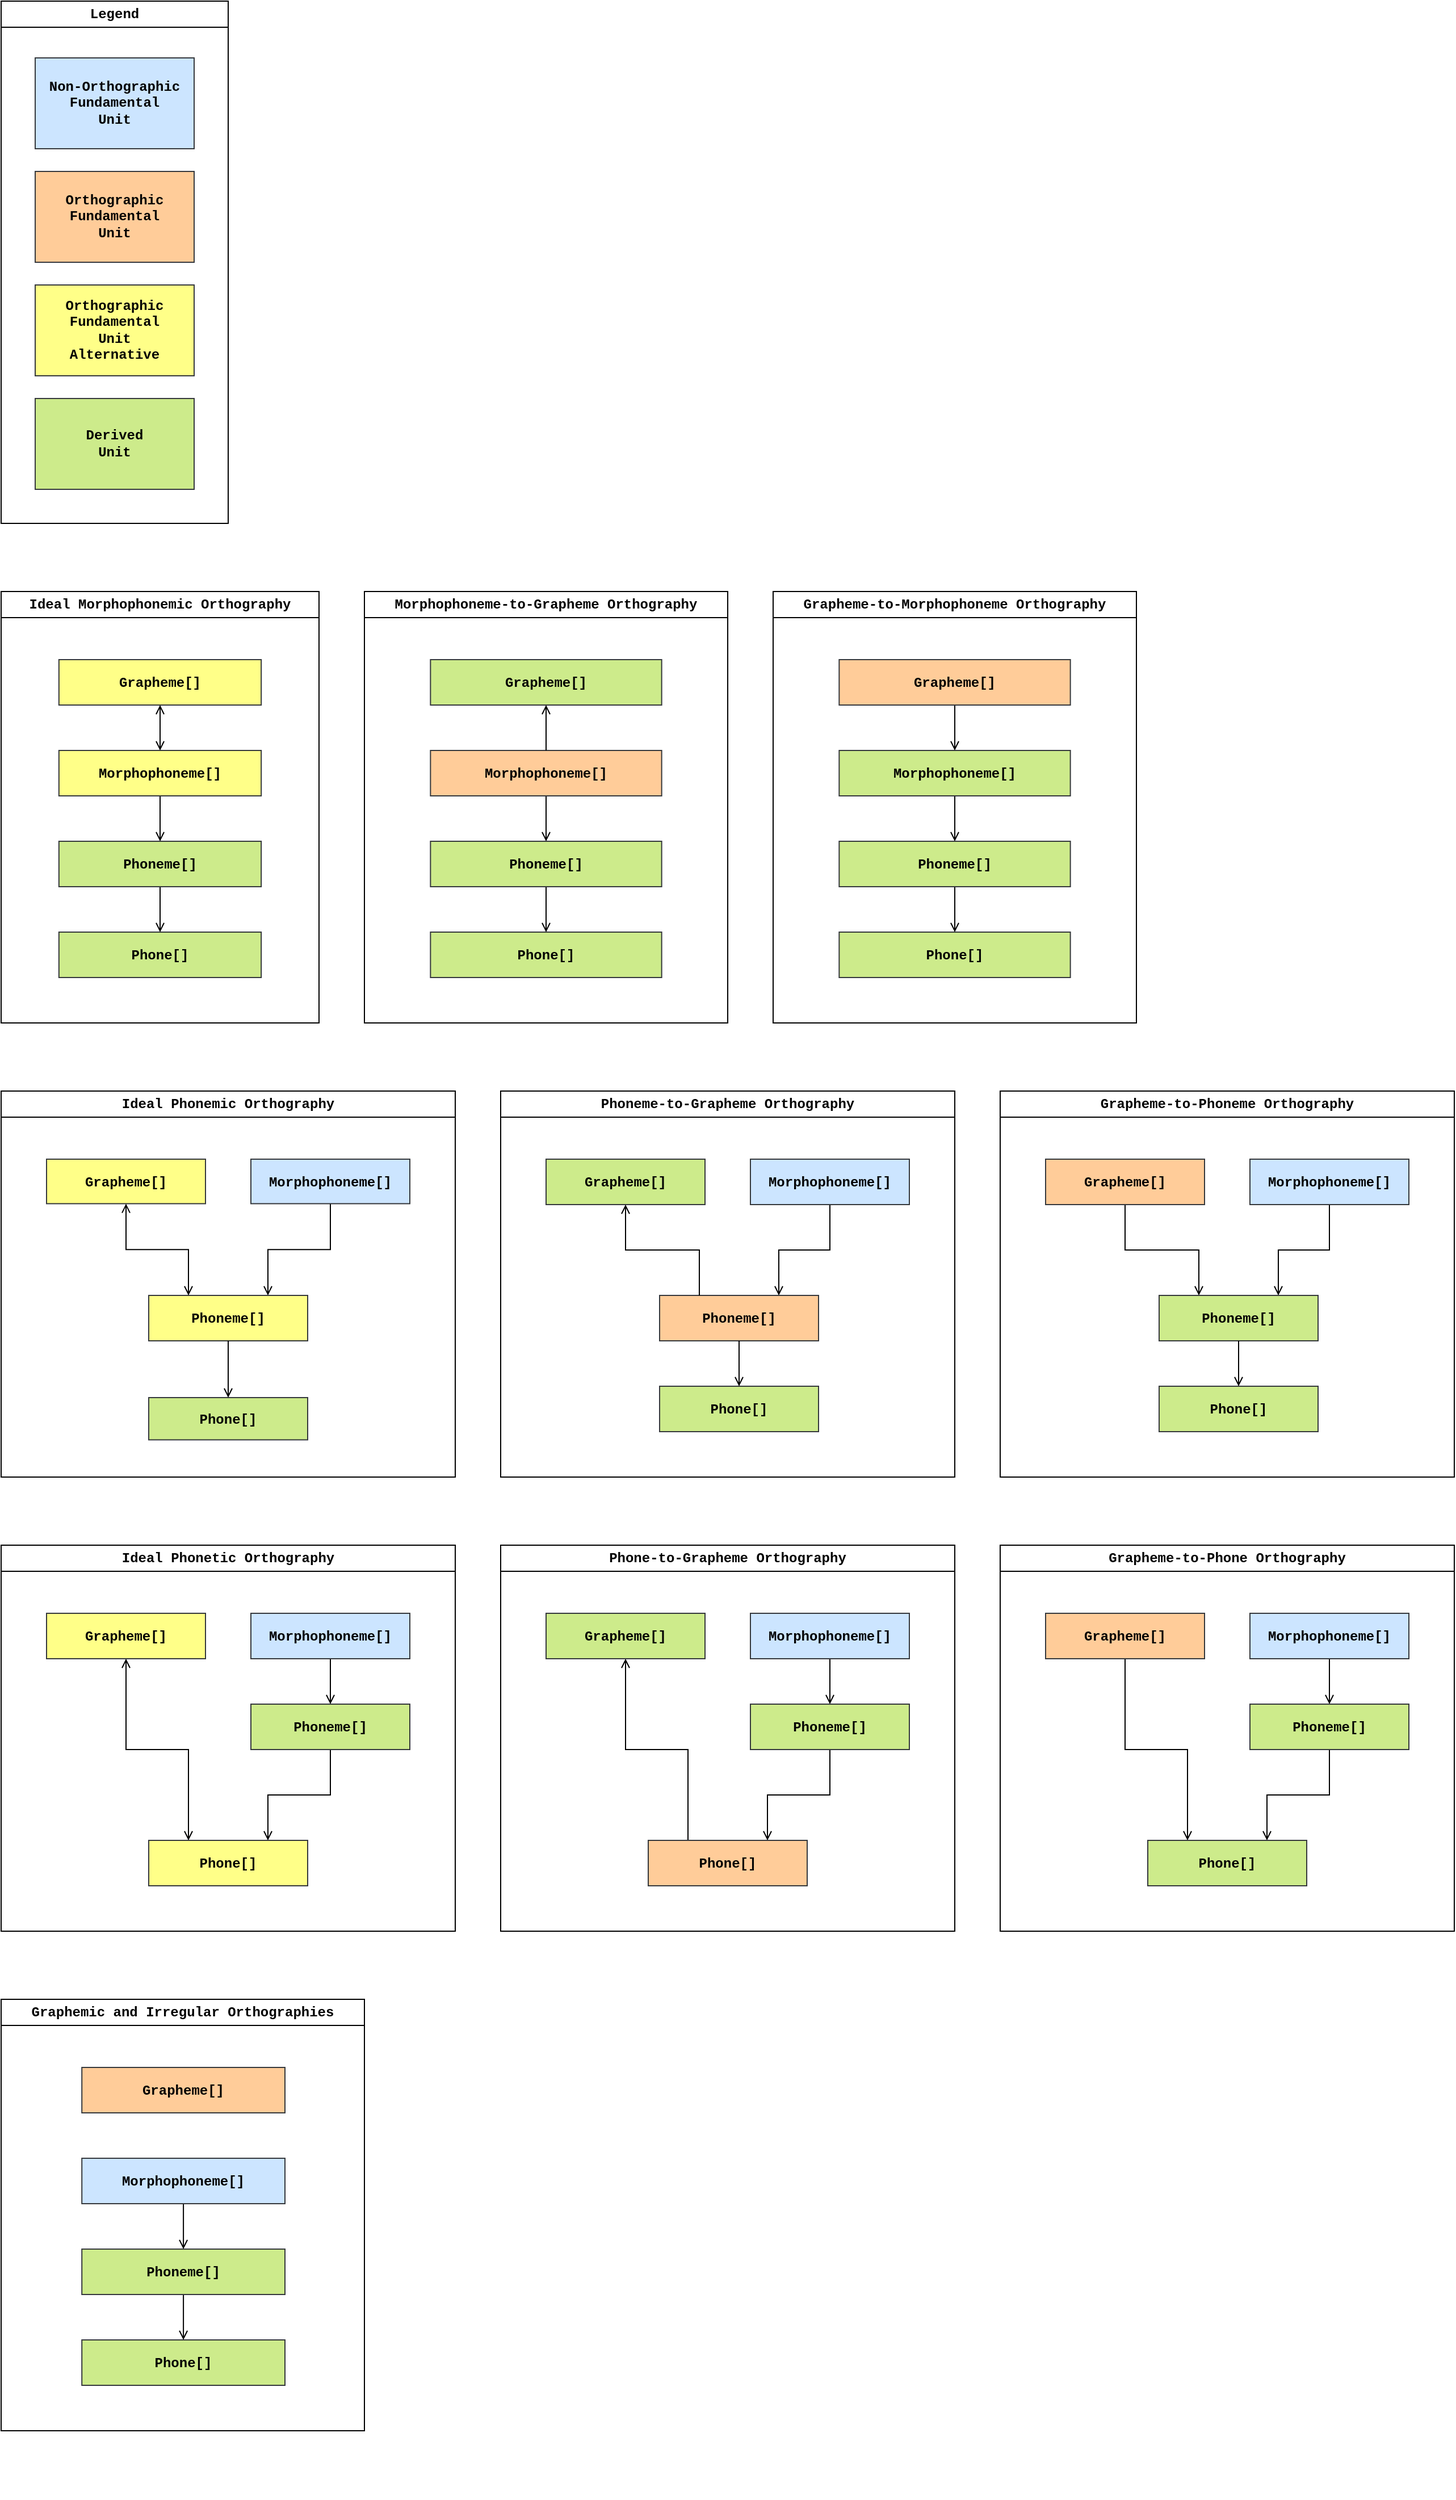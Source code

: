 <mxfile version="20.8.16" type="device"><diagram name="Page-1" id="vfEwWp747FT_EXZy0UB6"><mxGraphModel dx="1350" dy="1873" grid="1" gridSize="10" guides="1" tooltips="1" connect="1" arrows="1" fold="1" page="1" pageScale="1" pageWidth="850" pageHeight="1100" math="0" shadow="0"><root><mxCell id="0"/><mxCell id="1" parent="0"/><mxCell id="zRDTuEOdwlc66ZdKGQNU-25" value="Ideal Phonetic Orthography" style="swimlane;whiteSpace=wrap;html=1;fontFamily=Courier New;" parent="1" vertex="1"><mxGeometry x="40" y="320" width="400" height="340" as="geometry"/></mxCell><mxCell id="zRDTuEOdwlc66ZdKGQNU-31" style="edgeStyle=orthogonalEdgeStyle;rounded=0;orthogonalLoop=1;jettySize=auto;html=1;exitX=0.5;exitY=1;exitDx=0;exitDy=0;entryX=0.5;entryY=0;entryDx=0;entryDy=0;fontFamily=Courier New;startArrow=none;startFill=0;endArrow=open;endFill=0;" parent="zRDTuEOdwlc66ZdKGQNU-25" source="zRDTuEOdwlc66ZdKGQNU-27" target="zRDTuEOdwlc66ZdKGQNU-29" edge="1"><mxGeometry relative="1" as="geometry"/></mxCell><mxCell id="zRDTuEOdwlc66ZdKGQNU-27" value="&lt;b&gt;&lt;font face=&quot;Courier New&quot;&gt;Morphophoneme[]&lt;/font&gt;&lt;/b&gt;" style="rounded=0;whiteSpace=wrap;html=1;fillColor=#cce5ff;strokeColor=#36393d;" parent="zRDTuEOdwlc66ZdKGQNU-25" vertex="1"><mxGeometry x="220" y="60" width="140" height="40" as="geometry"/></mxCell><mxCell id="zRDTuEOdwlc66ZdKGQNU-28" value="&lt;b&gt;&lt;font face=&quot;Courier New&quot;&gt;Phone[]&lt;/font&gt;&lt;/b&gt;" style="rounded=0;whiteSpace=wrap;html=1;strokeWidth=1;fillColor=#ffff88;strokeColor=#36393d;" parent="zRDTuEOdwlc66ZdKGQNU-25" vertex="1"><mxGeometry x="130" y="260" width="140" height="40" as="geometry"/></mxCell><mxCell id="zRDTuEOdwlc66ZdKGQNU-32" style="edgeStyle=orthogonalEdgeStyle;rounded=0;orthogonalLoop=1;jettySize=auto;html=1;exitX=0.5;exitY=1;exitDx=0;exitDy=0;entryX=0.75;entryY=0;entryDx=0;entryDy=0;fontFamily=Courier New;startArrow=none;startFill=0;endArrow=open;endFill=0;" parent="zRDTuEOdwlc66ZdKGQNU-25" source="zRDTuEOdwlc66ZdKGQNU-29" target="zRDTuEOdwlc66ZdKGQNU-28" edge="1"><mxGeometry relative="1" as="geometry"/></mxCell><mxCell id="zRDTuEOdwlc66ZdKGQNU-29" value="&lt;b&gt;&lt;font face=&quot;Courier New&quot;&gt;Phoneme[]&lt;/font&gt;&lt;/b&gt;" style="rounded=0;whiteSpace=wrap;html=1;fillColor=#cdeb8b;strokeColor=#36393d;" parent="zRDTuEOdwlc66ZdKGQNU-25" vertex="1"><mxGeometry x="220" y="140" width="140" height="40" as="geometry"/></mxCell><mxCell id="zRDTuEOdwlc66ZdKGQNU-24" value="&lt;b&gt;&lt;font face=&quot;Courier New&quot;&gt;Grapheme[]&lt;/font&gt;&lt;/b&gt;" style="rounded=0;whiteSpace=wrap;html=1;strokeWidth=1;fillColor=#ffff88;strokeColor=#36393d;" parent="zRDTuEOdwlc66ZdKGQNU-25" vertex="1"><mxGeometry x="40" y="60" width="140" height="40" as="geometry"/></mxCell><mxCell id="zRDTuEOdwlc66ZdKGQNU-33" style="edgeStyle=orthogonalEdgeStyle;rounded=0;orthogonalLoop=1;jettySize=auto;html=1;exitX=0.25;exitY=0;exitDx=0;exitDy=0;entryX=0.5;entryY=1;entryDx=0;entryDy=0;fontFamily=Courier New;startArrow=open;startFill=0;endArrow=open;endFill=0;" parent="zRDTuEOdwlc66ZdKGQNU-25" source="zRDTuEOdwlc66ZdKGQNU-28" target="zRDTuEOdwlc66ZdKGQNU-24" edge="1"><mxGeometry relative="1" as="geometry"/></mxCell><mxCell id="zRDTuEOdwlc66ZdKGQNU-34" value="" style="group" parent="1" vertex="1" connectable="0"><mxGeometry x="40" y="-80" width="400" height="340" as="geometry"/></mxCell><mxCell id="zRDTuEOdwlc66ZdKGQNU-17" value="Ideal Phonemic Orthography" style="swimlane;whiteSpace=wrap;html=1;fontFamily=Courier New;" parent="zRDTuEOdwlc66ZdKGQNU-34" vertex="1"><mxGeometry width="400" height="340" as="geometry"/></mxCell><mxCell id="zRDTuEOdwlc66ZdKGQNU-22" style="edgeStyle=orthogonalEdgeStyle;rounded=0;orthogonalLoop=1;jettySize=auto;html=1;exitX=0.5;exitY=1;exitDx=0;exitDy=0;entryX=0.75;entryY=0;entryDx=0;entryDy=0;fontFamily=Courier New;startArrow=none;startFill=0;endArrow=open;endFill=0;" parent="zRDTuEOdwlc66ZdKGQNU-17" source="zRDTuEOdwlc66ZdKGQNU-15" target="zRDTuEOdwlc66ZdKGQNU-12" edge="1"><mxGeometry relative="1" as="geometry"/></mxCell><mxCell id="zRDTuEOdwlc66ZdKGQNU-15" value="&lt;b&gt;&lt;font face=&quot;Courier New&quot;&gt;Morphophoneme[]&lt;/font&gt;&lt;/b&gt;" style="rounded=0;whiteSpace=wrap;html=1;fillColor=#cce5ff;strokeColor=#36393d;" parent="zRDTuEOdwlc66ZdKGQNU-17" vertex="1"><mxGeometry x="220" y="60" width="140" height="39.2" as="geometry"/></mxCell><mxCell id="zRDTuEOdwlc66ZdKGQNU-10" value="&lt;b&gt;&lt;font face=&quot;Courier New&quot;&gt;Phone[]&lt;/font&gt;&lt;/b&gt;" style="rounded=0;whiteSpace=wrap;html=1;fillColor=#cdeb8b;strokeColor=#36393d;" parent="zRDTuEOdwlc66ZdKGQNU-17" vertex="1"><mxGeometry x="130" y="270" width="140" height="37.2" as="geometry"/></mxCell><mxCell id="zRDTuEOdwlc66ZdKGQNU-12" value="&lt;b&gt;&lt;font face=&quot;Courier New&quot;&gt;Phoneme[]&lt;/font&gt;&lt;/b&gt;" style="rounded=0;whiteSpace=wrap;html=1;strokeWidth=1;fillColor=#ffff88;strokeColor=#36393d;" parent="zRDTuEOdwlc66ZdKGQNU-17" vertex="1"><mxGeometry x="130" y="180" width="140" height="40" as="geometry"/></mxCell><mxCell id="zRDTuEOdwlc66ZdKGQNU-11" style="edgeStyle=orthogonalEdgeStyle;rounded=0;orthogonalLoop=1;jettySize=auto;html=1;exitX=0.5;exitY=1;exitDx=0;exitDy=0;entryX=0.5;entryY=0;entryDx=0;entryDy=0;endArrow=open;endFill=0;" parent="zRDTuEOdwlc66ZdKGQNU-17" source="zRDTuEOdwlc66ZdKGQNU-12" target="zRDTuEOdwlc66ZdKGQNU-10" edge="1"><mxGeometry relative="1" as="geometry"/></mxCell><mxCell id="zRDTuEOdwlc66ZdKGQNU-16" value="&lt;b&gt;&lt;font face=&quot;Courier New&quot;&gt;Grapheme[]&lt;/font&gt;&lt;/b&gt;" style="rounded=0;whiteSpace=wrap;html=1;strokeWidth=1;fillColor=#ffff88;strokeColor=#36393d;" parent="zRDTuEOdwlc66ZdKGQNU-17" vertex="1"><mxGeometry x="40" y="60" width="140" height="39.2" as="geometry"/></mxCell><mxCell id="zRDTuEOdwlc66ZdKGQNU-20" style="edgeStyle=orthogonalEdgeStyle;rounded=0;orthogonalLoop=1;jettySize=auto;html=1;exitX=0.5;exitY=1;exitDx=0;exitDy=0;entryX=0.25;entryY=0;entryDx=0;entryDy=0;fontFamily=Courier New;startArrow=open;startFill=0;endArrow=open;endFill=0;" parent="zRDTuEOdwlc66ZdKGQNU-17" source="zRDTuEOdwlc66ZdKGQNU-16" target="zRDTuEOdwlc66ZdKGQNU-12" edge="1"><mxGeometry relative="1" as="geometry"/></mxCell><mxCell id="zRDTuEOdwlc66ZdKGQNU-35" value="" style="group" parent="1" vertex="1" connectable="0"><mxGeometry x="40" y="-520" width="280" height="380" as="geometry"/></mxCell><mxCell id="zRDTuEOdwlc66ZdKGQNU-1" value="&lt;b&gt;&lt;font face=&quot;Courier New&quot;&gt;Phone[]&lt;/font&gt;&lt;/b&gt;" style="rounded=0;whiteSpace=wrap;html=1;fillColor=#cdeb8b;strokeColor=#36393d;" parent="zRDTuEOdwlc66ZdKGQNU-35" vertex="1"><mxGeometry x="50.909" y="300" width="178.182" height="40" as="geometry"/></mxCell><mxCell id="zRDTuEOdwlc66ZdKGQNU-6" style="edgeStyle=orthogonalEdgeStyle;rounded=0;orthogonalLoop=1;jettySize=auto;html=1;exitX=0.5;exitY=1;exitDx=0;exitDy=0;entryX=0.5;entryY=0;entryDx=0;entryDy=0;endArrow=open;endFill=0;" parent="zRDTuEOdwlc66ZdKGQNU-35" source="zRDTuEOdwlc66ZdKGQNU-2" target="zRDTuEOdwlc66ZdKGQNU-1" edge="1"><mxGeometry relative="1" as="geometry"/></mxCell><mxCell id="zRDTuEOdwlc66ZdKGQNU-2" value="&lt;b&gt;&lt;font face=&quot;Courier New&quot;&gt;Phoneme[]&lt;/font&gt;&lt;/b&gt;" style="rounded=0;whiteSpace=wrap;html=1;fillColor=#cdeb8b;strokeColor=#36393d;" parent="zRDTuEOdwlc66ZdKGQNU-35" vertex="1"><mxGeometry x="50.909" y="220" width="178.182" height="40" as="geometry"/></mxCell><mxCell id="zRDTuEOdwlc66ZdKGQNU-5" style="edgeStyle=orthogonalEdgeStyle;rounded=0;orthogonalLoop=1;jettySize=auto;html=1;exitX=0.5;exitY=1;exitDx=0;exitDy=0;entryX=0.5;entryY=0;entryDx=0;entryDy=0;endArrow=open;endFill=0;" parent="zRDTuEOdwlc66ZdKGQNU-35" source="zRDTuEOdwlc66ZdKGQNU-3" target="zRDTuEOdwlc66ZdKGQNU-2" edge="1"><mxGeometry relative="1" as="geometry"/></mxCell><mxCell id="zRDTuEOdwlc66ZdKGQNU-3" value="&lt;b&gt;&lt;font face=&quot;Courier New&quot;&gt;Morphophoneme[]&lt;/font&gt;&lt;/b&gt;" style="rounded=0;whiteSpace=wrap;html=1;strokeWidth=1;fillColor=#ffff88;strokeColor=#36393d;" parent="zRDTuEOdwlc66ZdKGQNU-35" vertex="1"><mxGeometry x="50.909" y="140" width="178.182" height="40" as="geometry"/></mxCell><mxCell id="zRDTuEOdwlc66ZdKGQNU-7" value="&lt;font style=&quot;&quot; face=&quot;Courier New&quot;&gt;&lt;b&gt;Grapheme[]&lt;/b&gt;&lt;/font&gt;" style="rounded=0;whiteSpace=wrap;html=1;strokeWidth=1;fillColor=#ffff88;strokeColor=#36393d;" parent="zRDTuEOdwlc66ZdKGQNU-35" vertex="1"><mxGeometry x="50.909" y="60" width="178.182" height="40" as="geometry"/></mxCell><mxCell id="zRDTuEOdwlc66ZdKGQNU-8" style="edgeStyle=orthogonalEdgeStyle;rounded=0;orthogonalLoop=1;jettySize=auto;html=1;exitX=0.5;exitY=0;exitDx=0;exitDy=0;entryX=0.5;entryY=1;entryDx=0;entryDy=0;endArrow=open;endFill=0;startArrow=open;startFill=0;" parent="zRDTuEOdwlc66ZdKGQNU-35" source="zRDTuEOdwlc66ZdKGQNU-3" target="zRDTuEOdwlc66ZdKGQNU-7" edge="1"><mxGeometry relative="1" as="geometry"/></mxCell><mxCell id="zRDTuEOdwlc66ZdKGQNU-9" value="Ideal Morphophonemic Orthography" style="swimlane;whiteSpace=wrap;html=1;fontFamily=Courier New;" parent="zRDTuEOdwlc66ZdKGQNU-35" vertex="1"><mxGeometry width="280" height="380" as="geometry"/></mxCell><mxCell id="zRDTuEOdwlc66ZdKGQNU-36" value="" style="group" parent="1" vertex="1" connectable="0"><mxGeometry x="360" y="-520" width="320" height="380" as="geometry"/></mxCell><mxCell id="zRDTuEOdwlc66ZdKGQNU-37" value="&lt;b&gt;&lt;font face=&quot;Courier New&quot;&gt;Phone[]&lt;/font&gt;&lt;/b&gt;" style="rounded=0;whiteSpace=wrap;html=1;fillColor=#cdeb8b;strokeColor=#36393d;" parent="zRDTuEOdwlc66ZdKGQNU-36" vertex="1"><mxGeometry x="58.182" y="300" width="203.636" height="40" as="geometry"/></mxCell><mxCell id="zRDTuEOdwlc66ZdKGQNU-38" style="edgeStyle=orthogonalEdgeStyle;rounded=0;orthogonalLoop=1;jettySize=auto;html=1;exitX=0.5;exitY=1;exitDx=0;exitDy=0;entryX=0.5;entryY=0;entryDx=0;entryDy=0;endArrow=open;endFill=0;" parent="zRDTuEOdwlc66ZdKGQNU-36" source="zRDTuEOdwlc66ZdKGQNU-39" target="zRDTuEOdwlc66ZdKGQNU-37" edge="1"><mxGeometry relative="1" as="geometry"/></mxCell><mxCell id="zRDTuEOdwlc66ZdKGQNU-39" value="&lt;b&gt;&lt;font face=&quot;Courier New&quot;&gt;Phoneme[]&lt;/font&gt;&lt;/b&gt;" style="rounded=0;whiteSpace=wrap;html=1;fillColor=#cdeb8b;strokeColor=#36393d;" parent="zRDTuEOdwlc66ZdKGQNU-36" vertex="1"><mxGeometry x="58.182" y="220" width="203.636" height="40" as="geometry"/></mxCell><mxCell id="zRDTuEOdwlc66ZdKGQNU-40" style="edgeStyle=orthogonalEdgeStyle;rounded=0;orthogonalLoop=1;jettySize=auto;html=1;exitX=0.5;exitY=1;exitDx=0;exitDy=0;entryX=0.5;entryY=0;entryDx=0;entryDy=0;endArrow=open;endFill=0;" parent="zRDTuEOdwlc66ZdKGQNU-36" source="zRDTuEOdwlc66ZdKGQNU-41" target="zRDTuEOdwlc66ZdKGQNU-39" edge="1"><mxGeometry relative="1" as="geometry"/></mxCell><mxCell id="zRDTuEOdwlc66ZdKGQNU-41" value="&lt;b&gt;&lt;font face=&quot;Courier New&quot;&gt;Morphophoneme[]&lt;/font&gt;&lt;/b&gt;" style="rounded=0;whiteSpace=wrap;html=1;strokeWidth=1;glass=0;fillColor=#ffcc99;strokeColor=#36393d;" parent="zRDTuEOdwlc66ZdKGQNU-36" vertex="1"><mxGeometry x="58.182" y="140" width="203.636" height="40" as="geometry"/></mxCell><mxCell id="zRDTuEOdwlc66ZdKGQNU-42" value="&lt;b&gt;&lt;font face=&quot;Courier New&quot;&gt;Grapheme[]&lt;/font&gt;&lt;/b&gt;" style="rounded=0;whiteSpace=wrap;html=1;fillColor=#cdeb8b;strokeColor=#36393d;" parent="zRDTuEOdwlc66ZdKGQNU-36" vertex="1"><mxGeometry x="58.182" y="60" width="203.636" height="40" as="geometry"/></mxCell><mxCell id="zRDTuEOdwlc66ZdKGQNU-43" style="edgeStyle=orthogonalEdgeStyle;rounded=0;orthogonalLoop=1;jettySize=auto;html=1;exitX=0.5;exitY=0;exitDx=0;exitDy=0;entryX=0.5;entryY=1;entryDx=0;entryDy=0;endArrow=open;endFill=0;startArrow=none;startFill=0;" parent="zRDTuEOdwlc66ZdKGQNU-36" source="zRDTuEOdwlc66ZdKGQNU-41" target="zRDTuEOdwlc66ZdKGQNU-42" edge="1"><mxGeometry relative="1" as="geometry"/></mxCell><mxCell id="zRDTuEOdwlc66ZdKGQNU-44" value="Morphophoneme-to-Grapheme Orthography" style="swimlane;whiteSpace=wrap;html=1;fontFamily=Courier New;" parent="zRDTuEOdwlc66ZdKGQNU-36" vertex="1"><mxGeometry width="320" height="380" as="geometry"/></mxCell><mxCell id="zRDTuEOdwlc66ZdKGQNU-45" value="" style="group" parent="1" vertex="1" connectable="0"><mxGeometry x="720" y="-520" width="320" height="380" as="geometry"/></mxCell><mxCell id="zRDTuEOdwlc66ZdKGQNU-46" value="&lt;b&gt;&lt;font face=&quot;Courier New&quot;&gt;Phone[]&lt;/font&gt;&lt;/b&gt;" style="rounded=0;whiteSpace=wrap;html=1;fillColor=#cdeb8b;strokeColor=#36393d;" parent="zRDTuEOdwlc66ZdKGQNU-45" vertex="1"><mxGeometry x="58.182" y="300" width="203.636" height="40" as="geometry"/></mxCell><mxCell id="zRDTuEOdwlc66ZdKGQNU-47" style="edgeStyle=orthogonalEdgeStyle;rounded=0;orthogonalLoop=1;jettySize=auto;html=1;exitX=0.5;exitY=1;exitDx=0;exitDy=0;entryX=0.5;entryY=0;entryDx=0;entryDy=0;endArrow=open;endFill=0;" parent="zRDTuEOdwlc66ZdKGQNU-45" source="zRDTuEOdwlc66ZdKGQNU-48" target="zRDTuEOdwlc66ZdKGQNU-46" edge="1"><mxGeometry relative="1" as="geometry"/></mxCell><mxCell id="zRDTuEOdwlc66ZdKGQNU-48" value="&lt;b&gt;&lt;font face=&quot;Courier New&quot;&gt;Phoneme[]&lt;/font&gt;&lt;/b&gt;" style="rounded=0;whiteSpace=wrap;html=1;fillColor=#cdeb8b;strokeColor=#36393d;" parent="zRDTuEOdwlc66ZdKGQNU-45" vertex="1"><mxGeometry x="58.182" y="220" width="203.636" height="40" as="geometry"/></mxCell><mxCell id="zRDTuEOdwlc66ZdKGQNU-49" style="edgeStyle=orthogonalEdgeStyle;rounded=0;orthogonalLoop=1;jettySize=auto;html=1;exitX=0.5;exitY=1;exitDx=0;exitDy=0;entryX=0.5;entryY=0;entryDx=0;entryDy=0;endArrow=open;endFill=0;" parent="zRDTuEOdwlc66ZdKGQNU-45" source="zRDTuEOdwlc66ZdKGQNU-50" target="zRDTuEOdwlc66ZdKGQNU-48" edge="1"><mxGeometry relative="1" as="geometry"/></mxCell><mxCell id="zRDTuEOdwlc66ZdKGQNU-50" value="&lt;b&gt;&lt;font face=&quot;Courier New&quot;&gt;Morphophoneme[]&lt;/font&gt;&lt;/b&gt;" style="rounded=0;whiteSpace=wrap;html=1;fillColor=#cdeb8b;strokeColor=#36393d;" parent="zRDTuEOdwlc66ZdKGQNU-45" vertex="1"><mxGeometry x="58.182" y="140" width="203.636" height="40" as="geometry"/></mxCell><mxCell id="zRDTuEOdwlc66ZdKGQNU-54" style="edgeStyle=orthogonalEdgeStyle;rounded=0;orthogonalLoop=1;jettySize=auto;html=1;exitX=0.5;exitY=1;exitDx=0;exitDy=0;entryX=0.5;entryY=0;entryDx=0;entryDy=0;fontFamily=Courier New;startArrow=none;startFill=0;endArrow=open;endFill=0;" parent="zRDTuEOdwlc66ZdKGQNU-45" source="zRDTuEOdwlc66ZdKGQNU-51" target="zRDTuEOdwlc66ZdKGQNU-50" edge="1"><mxGeometry relative="1" as="geometry"/></mxCell><mxCell id="zRDTuEOdwlc66ZdKGQNU-51" value="&lt;b&gt;&lt;font face=&quot;Courier New&quot;&gt;Grapheme[]&lt;/font&gt;&lt;/b&gt;" style="rounded=0;whiteSpace=wrap;html=1;strokeWidth=1;fillColor=#ffcc99;strokeColor=#36393d;" parent="zRDTuEOdwlc66ZdKGQNU-45" vertex="1"><mxGeometry x="58.182" y="60" width="203.636" height="40" as="geometry"/></mxCell><mxCell id="zRDTuEOdwlc66ZdKGQNU-53" value="Grapheme-to-Morphophoneme Orthography" style="swimlane;whiteSpace=wrap;html=1;fontFamily=Courier New;startSize=23;" parent="zRDTuEOdwlc66ZdKGQNU-45" vertex="1"><mxGeometry width="320" height="380" as="geometry"/></mxCell><mxCell id="zRDTuEOdwlc66ZdKGQNU-55" value="" style="group" parent="1" vertex="1" connectable="0"><mxGeometry x="480" y="-80" width="400" height="340" as="geometry"/></mxCell><mxCell id="zRDTuEOdwlc66ZdKGQNU-56" value="&lt;b&gt;&lt;font face=&quot;Courier New&quot;&gt;Grapheme[]&lt;/font&gt;&lt;/b&gt;" style="rounded=0;whiteSpace=wrap;html=1;fillColor=#cdeb8b;strokeColor=#36393d;" parent="zRDTuEOdwlc66ZdKGQNU-55" vertex="1"><mxGeometry x="40" y="60" width="140" height="40" as="geometry"/></mxCell><mxCell id="zRDTuEOdwlc66ZdKGQNU-57" value="Phoneme-to-Grapheme Orthography" style="swimlane;whiteSpace=wrap;html=1;fontFamily=Courier New;" parent="zRDTuEOdwlc66ZdKGQNU-55" vertex="1"><mxGeometry width="400" height="340" as="geometry"/></mxCell><mxCell id="zRDTuEOdwlc66ZdKGQNU-58" style="edgeStyle=orthogonalEdgeStyle;rounded=0;orthogonalLoop=1;jettySize=auto;html=1;exitX=0.5;exitY=1;exitDx=0;exitDy=0;entryX=0.75;entryY=0;entryDx=0;entryDy=0;fontFamily=Courier New;startArrow=none;startFill=0;endArrow=open;endFill=0;" parent="zRDTuEOdwlc66ZdKGQNU-57" source="zRDTuEOdwlc66ZdKGQNU-59" target="zRDTuEOdwlc66ZdKGQNU-61" edge="1"><mxGeometry relative="1" as="geometry"/></mxCell><mxCell id="zRDTuEOdwlc66ZdKGQNU-59" value="&lt;b&gt;&lt;font face=&quot;Courier New&quot;&gt;Morphophoneme[]&lt;/font&gt;&lt;/b&gt;" style="rounded=0;whiteSpace=wrap;html=1;fillColor=#cce5ff;strokeColor=#36393d;" parent="zRDTuEOdwlc66ZdKGQNU-57" vertex="1"><mxGeometry x="220" y="60" width="140" height="40" as="geometry"/></mxCell><mxCell id="zRDTuEOdwlc66ZdKGQNU-60" value="&lt;b&gt;&lt;font face=&quot;Courier New&quot;&gt;Phone[]&lt;/font&gt;&lt;/b&gt;" style="rounded=0;whiteSpace=wrap;html=1;fillColor=#cdeb8b;strokeColor=#36393d;" parent="zRDTuEOdwlc66ZdKGQNU-57" vertex="1"><mxGeometry x="140" y="260" width="140" height="40" as="geometry"/></mxCell><mxCell id="zRDTuEOdwlc66ZdKGQNU-61" value="&lt;b&gt;&lt;font face=&quot;Courier New&quot;&gt;Phoneme[]&lt;/font&gt;&lt;/b&gt;" style="rounded=0;whiteSpace=wrap;html=1;strokeWidth=1;fillColor=#ffcc99;strokeColor=#36393d;" parent="zRDTuEOdwlc66ZdKGQNU-57" vertex="1"><mxGeometry x="140" y="180" width="140" height="40" as="geometry"/></mxCell><mxCell id="zRDTuEOdwlc66ZdKGQNU-62" style="edgeStyle=orthogonalEdgeStyle;rounded=0;orthogonalLoop=1;jettySize=auto;html=1;exitX=0.5;exitY=1;exitDx=0;exitDy=0;entryX=0.5;entryY=0;entryDx=0;entryDy=0;endArrow=open;endFill=0;" parent="zRDTuEOdwlc66ZdKGQNU-57" source="zRDTuEOdwlc66ZdKGQNU-61" target="zRDTuEOdwlc66ZdKGQNU-60" edge="1"><mxGeometry relative="1" as="geometry"/></mxCell><mxCell id="zRDTuEOdwlc66ZdKGQNU-64" style="edgeStyle=orthogonalEdgeStyle;rounded=0;orthogonalLoop=1;jettySize=auto;html=1;exitX=0.25;exitY=0;exitDx=0;exitDy=0;entryX=0.5;entryY=1;entryDx=0;entryDy=0;fontFamily=Courier New;startArrow=none;startFill=0;endArrow=open;endFill=0;" parent="zRDTuEOdwlc66ZdKGQNU-55" source="zRDTuEOdwlc66ZdKGQNU-61" target="zRDTuEOdwlc66ZdKGQNU-56" edge="1"><mxGeometry relative="1" as="geometry"/></mxCell><mxCell id="zRDTuEOdwlc66ZdKGQNU-65" value="" style="group" parent="1" vertex="1" connectable="0"><mxGeometry x="920" y="-80" width="400" height="340" as="geometry"/></mxCell><mxCell id="zRDTuEOdwlc66ZdKGQNU-74" style="edgeStyle=orthogonalEdgeStyle;rounded=0;orthogonalLoop=1;jettySize=auto;html=1;exitX=0.5;exitY=1;exitDx=0;exitDy=0;entryX=0.25;entryY=0;entryDx=0;entryDy=0;fontFamily=Courier New;startArrow=none;startFill=0;endArrow=open;endFill=0;" parent="zRDTuEOdwlc66ZdKGQNU-65" source="zRDTuEOdwlc66ZdKGQNU-66" target="zRDTuEOdwlc66ZdKGQNU-71" edge="1"><mxGeometry relative="1" as="geometry"/></mxCell><mxCell id="zRDTuEOdwlc66ZdKGQNU-66" value="&lt;b&gt;&lt;font face=&quot;Courier New&quot;&gt;Grapheme[]&lt;/font&gt;&lt;/b&gt;" style="rounded=0;whiteSpace=wrap;html=1;strokeWidth=1;fillColor=#ffcc99;strokeColor=#36393d;" parent="zRDTuEOdwlc66ZdKGQNU-65" vertex="1"><mxGeometry x="40" y="60" width="140" height="40" as="geometry"/></mxCell><mxCell id="zRDTuEOdwlc66ZdKGQNU-67" value="Grapheme-to-Phoneme Orthography" style="swimlane;whiteSpace=wrap;html=1;fontFamily=Courier New;" parent="zRDTuEOdwlc66ZdKGQNU-65" vertex="1"><mxGeometry width="400" height="340" as="geometry"/></mxCell><mxCell id="zRDTuEOdwlc66ZdKGQNU-68" style="edgeStyle=orthogonalEdgeStyle;rounded=0;orthogonalLoop=1;jettySize=auto;html=1;exitX=0.5;exitY=1;exitDx=0;exitDy=0;entryX=0.75;entryY=0;entryDx=0;entryDy=0;fontFamily=Courier New;startArrow=none;startFill=0;endArrow=open;endFill=0;" parent="zRDTuEOdwlc66ZdKGQNU-67" source="zRDTuEOdwlc66ZdKGQNU-69" target="zRDTuEOdwlc66ZdKGQNU-71" edge="1"><mxGeometry relative="1" as="geometry"/></mxCell><mxCell id="zRDTuEOdwlc66ZdKGQNU-69" value="&lt;b&gt;&lt;font face=&quot;Courier New&quot;&gt;Morphophoneme[]&lt;/font&gt;&lt;/b&gt;" style="rounded=0;whiteSpace=wrap;html=1;fillColor=#cce5ff;strokeColor=#36393d;" parent="zRDTuEOdwlc66ZdKGQNU-67" vertex="1"><mxGeometry x="220" y="60" width="140" height="40" as="geometry"/></mxCell><mxCell id="zRDTuEOdwlc66ZdKGQNU-70" value="&lt;b&gt;&lt;font face=&quot;Courier New&quot;&gt;Phone[]&lt;/font&gt;&lt;/b&gt;" style="rounded=0;whiteSpace=wrap;html=1;fillColor=#cdeb8b;strokeColor=#36393d;" parent="zRDTuEOdwlc66ZdKGQNU-67" vertex="1"><mxGeometry x="140" y="260" width="140" height="40" as="geometry"/></mxCell><mxCell id="zRDTuEOdwlc66ZdKGQNU-71" value="&lt;b&gt;&lt;font face=&quot;Courier New&quot;&gt;Phoneme[]&lt;/font&gt;&lt;/b&gt;" style="rounded=0;whiteSpace=wrap;html=1;fillColor=#cdeb8b;strokeColor=#36393d;" parent="zRDTuEOdwlc66ZdKGQNU-67" vertex="1"><mxGeometry x="140" y="180" width="140" height="40" as="geometry"/></mxCell><mxCell id="zRDTuEOdwlc66ZdKGQNU-72" style="edgeStyle=orthogonalEdgeStyle;rounded=0;orthogonalLoop=1;jettySize=auto;html=1;exitX=0.5;exitY=1;exitDx=0;exitDy=0;entryX=0.5;entryY=0;entryDx=0;entryDy=0;endArrow=open;endFill=0;" parent="zRDTuEOdwlc66ZdKGQNU-67" source="zRDTuEOdwlc66ZdKGQNU-71" target="zRDTuEOdwlc66ZdKGQNU-70" edge="1"><mxGeometry relative="1" as="geometry"/></mxCell><mxCell id="zRDTuEOdwlc66ZdKGQNU-75" value="Phone-to-Grapheme Orthography" style="swimlane;whiteSpace=wrap;html=1;fontFamily=Courier New;" parent="1" vertex="1"><mxGeometry x="480" y="320" width="400" height="340" as="geometry"/></mxCell><mxCell id="zRDTuEOdwlc66ZdKGQNU-76" style="edgeStyle=orthogonalEdgeStyle;rounded=0;orthogonalLoop=1;jettySize=auto;html=1;exitX=0.5;exitY=1;exitDx=0;exitDy=0;entryX=0.5;entryY=0;entryDx=0;entryDy=0;fontFamily=Courier New;startArrow=none;startFill=0;endArrow=open;endFill=0;" parent="zRDTuEOdwlc66ZdKGQNU-75" source="zRDTuEOdwlc66ZdKGQNU-77" target="zRDTuEOdwlc66ZdKGQNU-80" edge="1"><mxGeometry relative="1" as="geometry"/></mxCell><mxCell id="zRDTuEOdwlc66ZdKGQNU-77" value="&lt;b&gt;&lt;font face=&quot;Courier New&quot;&gt;Morphophoneme[]&lt;/font&gt;&lt;/b&gt;" style="rounded=0;whiteSpace=wrap;html=1;fillColor=#cce5ff;strokeColor=#36393d;" parent="zRDTuEOdwlc66ZdKGQNU-75" vertex="1"><mxGeometry x="220" y="60" width="140" height="40" as="geometry"/></mxCell><mxCell id="zRDTuEOdwlc66ZdKGQNU-83" style="edgeStyle=orthogonalEdgeStyle;rounded=0;orthogonalLoop=1;jettySize=auto;html=1;exitX=0.25;exitY=0;exitDx=0;exitDy=0;entryX=0.5;entryY=1;entryDx=0;entryDy=0;fontFamily=Courier New;startArrow=none;startFill=0;endArrow=open;endFill=0;" parent="zRDTuEOdwlc66ZdKGQNU-75" source="zRDTuEOdwlc66ZdKGQNU-78" target="zRDTuEOdwlc66ZdKGQNU-81" edge="1"><mxGeometry relative="1" as="geometry"/></mxCell><mxCell id="zRDTuEOdwlc66ZdKGQNU-78" value="&lt;b&gt;&lt;font face=&quot;Courier New&quot;&gt;Phone[]&lt;/font&gt;&lt;/b&gt;" style="rounded=0;whiteSpace=wrap;html=1;strokeWidth=1;fillColor=#ffcc99;strokeColor=#36393d;" parent="zRDTuEOdwlc66ZdKGQNU-75" vertex="1"><mxGeometry x="130" y="260" width="140" height="40" as="geometry"/></mxCell><mxCell id="zRDTuEOdwlc66ZdKGQNU-79" style="edgeStyle=orthogonalEdgeStyle;rounded=0;orthogonalLoop=1;jettySize=auto;html=1;exitX=0.5;exitY=1;exitDx=0;exitDy=0;entryX=0.75;entryY=0;entryDx=0;entryDy=0;fontFamily=Courier New;startArrow=none;startFill=0;endArrow=open;endFill=0;" parent="zRDTuEOdwlc66ZdKGQNU-75" source="zRDTuEOdwlc66ZdKGQNU-80" target="zRDTuEOdwlc66ZdKGQNU-78" edge="1"><mxGeometry relative="1" as="geometry"/></mxCell><mxCell id="zRDTuEOdwlc66ZdKGQNU-80" value="&lt;b&gt;&lt;font face=&quot;Courier New&quot;&gt;Phoneme[]&lt;/font&gt;&lt;/b&gt;" style="rounded=0;whiteSpace=wrap;html=1;fillColor=#cdeb8b;strokeColor=#36393d;" parent="zRDTuEOdwlc66ZdKGQNU-75" vertex="1"><mxGeometry x="220" y="140" width="140" height="40" as="geometry"/></mxCell><mxCell id="zRDTuEOdwlc66ZdKGQNU-81" value="&lt;b&gt;&lt;font face=&quot;Courier New&quot;&gt;Grapheme[]&lt;/font&gt;&lt;/b&gt;" style="rounded=0;whiteSpace=wrap;html=1;fillColor=#cdeb8b;strokeColor=#36393d;" parent="zRDTuEOdwlc66ZdKGQNU-75" vertex="1"><mxGeometry x="40" y="60" width="140" height="40" as="geometry"/></mxCell><mxCell id="zRDTuEOdwlc66ZdKGQNU-84" value="Grapheme-to-Phone Orthography" style="swimlane;whiteSpace=wrap;html=1;fontFamily=Courier New;" parent="1" vertex="1"><mxGeometry x="920" y="320" width="400" height="340" as="geometry"/></mxCell><mxCell id="zRDTuEOdwlc66ZdKGQNU-85" style="edgeStyle=orthogonalEdgeStyle;rounded=0;orthogonalLoop=1;jettySize=auto;html=1;exitX=0.5;exitY=1;exitDx=0;exitDy=0;entryX=0.5;entryY=0;entryDx=0;entryDy=0;fontFamily=Courier New;startArrow=none;startFill=0;endArrow=open;endFill=0;" parent="zRDTuEOdwlc66ZdKGQNU-84" source="zRDTuEOdwlc66ZdKGQNU-86" target="zRDTuEOdwlc66ZdKGQNU-90" edge="1"><mxGeometry relative="1" as="geometry"/></mxCell><mxCell id="zRDTuEOdwlc66ZdKGQNU-86" value="&lt;b&gt;&lt;font face=&quot;Courier New&quot;&gt;Morphophoneme[]&lt;/font&gt;&lt;/b&gt;" style="rounded=0;whiteSpace=wrap;html=1;fillColor=#cce5ff;strokeColor=#36393d;" parent="zRDTuEOdwlc66ZdKGQNU-84" vertex="1"><mxGeometry x="220" y="60" width="140" height="40" as="geometry"/></mxCell><mxCell id="zRDTuEOdwlc66ZdKGQNU-88" value="&lt;b&gt;&lt;font face=&quot;Courier New&quot;&gt;Phone[]&lt;/font&gt;&lt;/b&gt;" style="rounded=0;whiteSpace=wrap;html=1;fillColor=#cdeb8b;strokeColor=#36393d;" parent="zRDTuEOdwlc66ZdKGQNU-84" vertex="1"><mxGeometry x="130" y="260" width="140" height="40" as="geometry"/></mxCell><mxCell id="zRDTuEOdwlc66ZdKGQNU-89" style="edgeStyle=orthogonalEdgeStyle;rounded=0;orthogonalLoop=1;jettySize=auto;html=1;exitX=0.5;exitY=1;exitDx=0;exitDy=0;entryX=0.75;entryY=0;entryDx=0;entryDy=0;fontFamily=Courier New;startArrow=none;startFill=0;endArrow=open;endFill=0;" parent="zRDTuEOdwlc66ZdKGQNU-84" source="zRDTuEOdwlc66ZdKGQNU-90" target="zRDTuEOdwlc66ZdKGQNU-88" edge="1"><mxGeometry relative="1" as="geometry"/></mxCell><mxCell id="zRDTuEOdwlc66ZdKGQNU-90" value="&lt;b&gt;&lt;font face=&quot;Courier New&quot;&gt;Phoneme[]&lt;/font&gt;&lt;/b&gt;" style="rounded=0;whiteSpace=wrap;html=1;fillColor=#cdeb8b;strokeColor=#36393d;" parent="zRDTuEOdwlc66ZdKGQNU-84" vertex="1"><mxGeometry x="220" y="140" width="140" height="40" as="geometry"/></mxCell><mxCell id="zRDTuEOdwlc66ZdKGQNU-102" style="edgeStyle=orthogonalEdgeStyle;rounded=0;orthogonalLoop=1;jettySize=auto;html=1;exitX=0.5;exitY=1;exitDx=0;exitDy=0;entryX=0.25;entryY=0;entryDx=0;entryDy=0;fontFamily=Courier New;startArrow=none;startFill=0;endArrow=open;endFill=0;" parent="zRDTuEOdwlc66ZdKGQNU-84" source="zRDTuEOdwlc66ZdKGQNU-91" target="zRDTuEOdwlc66ZdKGQNU-88" edge="1"><mxGeometry relative="1" as="geometry"/></mxCell><mxCell id="zRDTuEOdwlc66ZdKGQNU-91" value="&lt;b&gt;&lt;font face=&quot;Courier New&quot;&gt;Grapheme[]&lt;/font&gt;&lt;/b&gt;" style="rounded=0;whiteSpace=wrap;html=1;strokeWidth=1;fillColor=#ffcc99;strokeColor=#36393d;" parent="zRDTuEOdwlc66ZdKGQNU-84" vertex="1"><mxGeometry x="40" y="60" width="140" height="40" as="geometry"/></mxCell><mxCell id="zRDTuEOdwlc66ZdKGQNU-93" value="" style="group" parent="1" vertex="1" connectable="0"><mxGeometry x="40" y="700" width="320" height="460" as="geometry"/></mxCell><mxCell id="zRDTuEOdwlc66ZdKGQNU-101" value="Graphemic and Irregular Orthographies" style="swimlane;whiteSpace=wrap;html=1;fontFamily=Courier New;" parent="zRDTuEOdwlc66ZdKGQNU-93" vertex="1"><mxGeometry y="20" width="320" height="380" as="geometry"/></mxCell><mxCell id="zRDTuEOdwlc66ZdKGQNU-99" value="&lt;b&gt;&lt;font face=&quot;Courier New&quot;&gt;Grapheme[]&lt;/font&gt;&lt;/b&gt;" style="rounded=0;whiteSpace=wrap;html=1;strokeWidth=1;shadow=0;fillColor=#ffcc99;strokeColor=#36393d;" parent="zRDTuEOdwlc66ZdKGQNU-101" vertex="1"><mxGeometry x="71.11" y="60" width="178.89" height="40" as="geometry"/></mxCell><mxCell id="zRDTuEOdwlc66ZdKGQNU-94" value="&lt;b&gt;&lt;font face=&quot;Courier New&quot;&gt;Phone[]&lt;/font&gt;&lt;/b&gt;" style="rounded=0;whiteSpace=wrap;html=1;fillColor=#cdeb8b;strokeColor=#36393d;" parent="zRDTuEOdwlc66ZdKGQNU-101" vertex="1"><mxGeometry x="71.11" y="300" width="178.89" height="40" as="geometry"/></mxCell><mxCell id="zRDTuEOdwlc66ZdKGQNU-95" style="edgeStyle=orthogonalEdgeStyle;rounded=0;orthogonalLoop=1;jettySize=auto;html=1;exitX=0.5;exitY=1;exitDx=0;exitDy=0;entryX=0.5;entryY=0;entryDx=0;entryDy=0;endArrow=open;endFill=0;" parent="zRDTuEOdwlc66ZdKGQNU-101" source="zRDTuEOdwlc66ZdKGQNU-96" target="zRDTuEOdwlc66ZdKGQNU-94" edge="1"><mxGeometry relative="1" as="geometry"/></mxCell><mxCell id="zRDTuEOdwlc66ZdKGQNU-96" value="&lt;b&gt;&lt;font face=&quot;Courier New&quot;&gt;Phoneme[]&lt;/font&gt;&lt;/b&gt;" style="rounded=0;whiteSpace=wrap;html=1;fillColor=#cdeb8b;strokeColor=#36393d;" parent="zRDTuEOdwlc66ZdKGQNU-101" vertex="1"><mxGeometry x="71.11" y="220" width="178.89" height="40" as="geometry"/></mxCell><mxCell id="zRDTuEOdwlc66ZdKGQNU-97" style="edgeStyle=orthogonalEdgeStyle;rounded=0;orthogonalLoop=1;jettySize=auto;html=1;exitX=0.5;exitY=1;exitDx=0;exitDy=0;entryX=0.5;entryY=0;entryDx=0;entryDy=0;endArrow=open;endFill=0;" parent="zRDTuEOdwlc66ZdKGQNU-101" source="zRDTuEOdwlc66ZdKGQNU-98" target="zRDTuEOdwlc66ZdKGQNU-96" edge="1"><mxGeometry relative="1" as="geometry"/></mxCell><mxCell id="zRDTuEOdwlc66ZdKGQNU-98" value="&lt;b&gt;&lt;font face=&quot;Courier New&quot;&gt;Morphophoneme[]&lt;/font&gt;&lt;/b&gt;" style="rounded=0;whiteSpace=wrap;html=1;strokeWidth=1;fillColor=#cce5ff;strokeColor=#36393d;" parent="zRDTuEOdwlc66ZdKGQNU-101" vertex="1"><mxGeometry x="71.11" y="140" width="178.89" height="40" as="geometry"/></mxCell><mxCell id="zRDTuEOdwlc66ZdKGQNU-105" value="Legend" style="swimlane;whiteSpace=wrap;html=1;rounded=0;shadow=0;glass=0;sketch=0;strokeColor=default;strokeWidth=1;fontFamily=Courier New;fillColor=default;gradientColor=none;" parent="1" vertex="1"><mxGeometry x="40" y="-1040" width="200" height="460" as="geometry"/></mxCell><mxCell id="zRDTuEOdwlc66ZdKGQNU-106" value="&lt;b&gt;Orthographic&lt;br&gt;Fundamental&lt;br&gt;Unit&lt;/b&gt;" style="rounded=0;whiteSpace=wrap;html=1;shadow=0;glass=0;sketch=0;strokeColor=#36393d;strokeWidth=1;fontFamily=Courier New;fillColor=#ffcc99;" parent="zRDTuEOdwlc66ZdKGQNU-105" vertex="1"><mxGeometry x="30" y="150" width="140" height="80" as="geometry"/></mxCell><mxCell id="zRDTuEOdwlc66ZdKGQNU-107" value="&lt;b&gt;Orthographic&lt;br&gt;Fundamental&lt;br&gt;Unit&lt;br&gt;&lt;/b&gt;&lt;b style=&quot;border-color: var(--border-color);&quot;&gt;Alternative&lt;/b&gt;&lt;b&gt;&lt;br&gt;&lt;/b&gt;" style="rounded=0;whiteSpace=wrap;html=1;shadow=0;glass=0;sketch=0;strokeColor=#36393d;strokeWidth=1;fontFamily=Courier New;fillColor=#ffff88;" parent="zRDTuEOdwlc66ZdKGQNU-105" vertex="1"><mxGeometry x="30" y="250" width="140" height="80" as="geometry"/></mxCell><mxCell id="yHAvMTKgcnYOF4H-ejnQ-2" value="&lt;b&gt;Non-Orthographic&lt;br&gt;Fundamental&lt;br&gt;Unit&lt;/b&gt;" style="rounded=0;whiteSpace=wrap;html=1;shadow=0;glass=0;sketch=0;strokeWidth=1;fontFamily=Courier New;fillColor=#cce5ff;strokeColor=#36393d;" parent="zRDTuEOdwlc66ZdKGQNU-105" vertex="1"><mxGeometry x="30" y="50" width="140" height="80" as="geometry"/></mxCell><mxCell id="zRDTuEOdwlc66ZdKGQNU-104" value="&lt;b&gt;Derived&lt;br&gt;Unit&lt;/b&gt;" style="rounded=0;whiteSpace=wrap;html=1;shadow=0;glass=0;sketch=0;strokeColor=#36393d;strokeWidth=1;fontFamily=Courier New;fillColor=#cdeb8b;" parent="zRDTuEOdwlc66ZdKGQNU-105" vertex="1"><mxGeometry x="30" y="350" width="140" height="80" as="geometry"/></mxCell></root></mxGraphModel></diagram></mxfile>